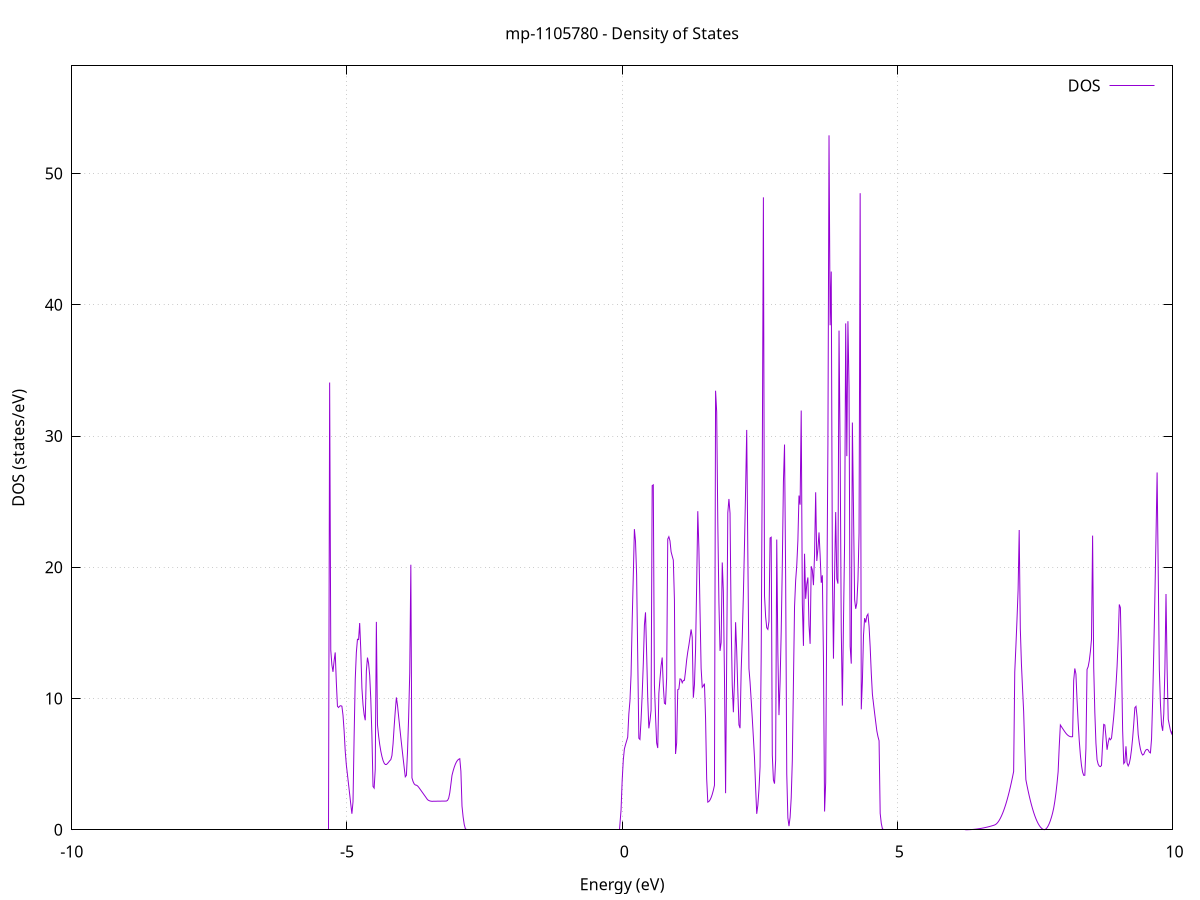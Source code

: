 set title 'mp-1105780 - Density of States'
set xlabel 'Energy (eV)'
set ylabel 'DOS (states/eV)'
set grid
set xrange [-10:10]
set yrange [0:58.210]
set xzeroaxis lt -1
set terminal png size 800,600
set output 'mp-1105780_dos_gnuplot.png'
plot '-' using 1:2 with lines title 'DOS'
-15.257100 0.000000
-15.236900 0.000000
-15.216700 0.000000
-15.196500 0.000000
-15.176300 0.000000
-15.156100 0.000000
-15.135900 0.000000
-15.115700 0.000000
-15.095400 0.000000
-15.075200 0.000000
-15.055000 0.000000
-15.034800 0.000000
-15.014600 0.000000
-14.994400 0.000000
-14.974200 0.000000
-14.954000 0.000000
-14.933800 0.000000
-14.913600 0.000000
-14.893400 0.000000
-14.873200 0.000000
-14.852900 0.000000
-14.832700 0.000000
-14.812500 0.000000
-14.792300 0.000000
-14.772100 0.000000
-14.751900 0.000000
-14.731700 0.000000
-14.711500 0.000000
-14.691300 0.000000
-14.671100 0.000000
-14.650900 0.000000
-14.630700 0.000000
-14.610400 0.000000
-14.590200 0.000000
-14.570000 0.000000
-14.549800 0.000000
-14.529600 0.000000
-14.509400 0.000000
-14.489200 0.000000
-14.469000 0.000000
-14.448800 0.000000
-14.428600 0.000000
-14.408400 0.000000
-14.388200 0.000000
-14.367900 0.000000
-14.347700 0.000000
-14.327500 0.000000
-14.307300 0.000000
-14.287100 0.000000
-14.266900 0.000000
-14.246700 0.000000
-14.226500 0.000000
-14.206300 0.000000
-14.186100 0.000000
-14.165900 0.000000
-14.145700 0.000000
-14.125400 0.000000
-14.105200 0.000000
-14.085000 0.000000
-14.064800 0.000000
-14.044600 0.000000
-14.024400 0.000000
-14.004200 0.000000
-13.984000 0.000000
-13.963800 0.000000
-13.943600 0.000000
-13.923400 0.000000
-13.903200 0.000000
-13.882900 0.000000
-13.862700 0.000000
-13.842500 0.000000
-13.822300 0.000000
-13.802100 0.000000
-13.781900 0.000000
-13.761700 0.000000
-13.741500 0.000000
-13.721300 0.000000
-13.701100 0.000000
-13.680900 0.000000
-13.660700 0.000000
-13.640400 0.000000
-13.620200 0.000000
-13.600000 0.000000
-13.579800 0.000000
-13.559600 0.000000
-13.539400 0.000000
-13.519200 0.000000
-13.499000 0.000000
-13.478800 0.000000
-13.458600 0.000000
-13.438400 0.000000
-13.418200 0.000400
-13.397900 0.061500
-13.377700 0.225900
-13.357500 0.493700
-13.337300 0.864800
-13.317100 1.339200
-13.296900 1.915500
-13.276700 2.573900
-13.256500 3.636500
-13.236300 4.758300
-13.216100 5.615100
-13.195900 6.206800
-13.175700 6.533400
-13.155400 6.547000
-13.135200 6.060200
-13.115000 5.477400
-13.094800 4.839300
-13.074600 4.311300
-13.054400 3.911300
-13.034200 3.639300
-13.014000 3.495300
-12.993800 3.470200
-12.973600 3.478900
-12.953400 3.507000
-12.933200 3.554700
-12.912900 3.622300
-12.892700 3.709600
-12.872500 3.816700
-12.852300 4.968600
-12.832100 7.625900
-12.811900 12.276500
-12.791700 16.527600
-12.771500 17.858000
-12.751300 17.383200
-12.731100 14.277600
-12.710900 6.444700
-12.690700 6.595200
-12.670400 6.924800
-12.650200 7.433600
-12.630000 8.166600
-12.609800 9.160000
-12.589600 10.376400
-12.569400 11.309900
-12.549200 11.794900
-12.529000 11.263100
-12.508800 10.491000
-12.488600 9.504800
-12.468400 9.725400
-12.448200 11.910600
-12.427900 14.055000
-12.407700 9.907000
-12.387500 8.702300
-12.367300 8.144200
-12.347100 7.657900
-12.326900 7.243300
-12.306700 6.900400
-12.286500 6.771000
-12.266300 8.753600
-12.246100 11.593800
-12.225900 17.602800
-12.205700 19.385700
-12.185400 23.851600
-12.165200 21.617700
-12.145000 15.127700
-12.124800 11.522900
-12.104600 8.969400
-12.084400 7.582500
-12.064200 8.151600
-12.044000 10.416500
-12.023800 12.368900
-12.003600 13.309600
-11.983400 13.550300
-11.963200 10.910700
-11.942900 11.623200
-11.922700 18.705400
-11.902500 39.929200
-11.882300 50.457000
-11.862100 53.441800
-11.841900 13.059900
-11.821700 2.979000
-11.801500 0.000000
-11.781300 0.000000
-11.761100 0.000000
-11.740900 0.000000
-11.720700 0.000000
-11.700400 0.000000
-11.680200 0.000000
-11.660000 0.672600
-11.639800 3.602400
-11.619600 9.069400
-11.599400 17.557500
-11.579200 64.805800
-11.559000 24.836700
-11.538800 32.464900
-11.518600 39.674500
-11.498400 63.360200
-11.478200 80.331100
-11.457900 21.978300
-11.437700 0.000000
-11.417500 0.000000
-11.397300 0.000000
-11.377100 0.000000
-11.356900 0.000000
-11.336700 0.000000
-11.316500 0.000000
-11.296300 0.000000
-11.276100 0.000000
-11.255900 0.000000
-11.235600 0.000000
-11.215400 0.000000
-11.195200 0.000000
-11.175000 0.000000
-11.154800 0.000000
-11.134600 0.000000
-11.114400 0.000000
-11.094200 0.000000
-11.074000 0.000000
-11.053800 0.000000
-11.033600 0.000000
-11.013400 0.000000
-10.993100 0.000000
-10.972900 0.000000
-10.952700 0.000000
-10.932500 0.000000
-10.912300 0.000000
-10.892100 0.000000
-10.871900 0.000000
-10.851700 0.000000
-10.831500 0.000000
-10.811300 0.000000
-10.791100 0.000000
-10.770900 0.000000
-10.750600 0.000000
-10.730400 0.000000
-10.710200 0.000000
-10.690000 0.000000
-10.669800 0.000000
-10.649600 0.000000
-10.629400 0.000000
-10.609200 0.000000
-10.589000 0.000000
-10.568800 0.000000
-10.548600 0.000000
-10.528400 0.000000
-10.508100 0.000000
-10.487900 0.000000
-10.467700 0.000000
-10.447500 0.000000
-10.427300 0.000000
-10.407100 0.000000
-10.386900 0.000000
-10.366700 0.000000
-10.346500 0.000000
-10.326300 0.000000
-10.306100 0.000000
-10.285900 0.000000
-10.265600 0.000000
-10.245400 0.000000
-10.225200 0.000000
-10.205000 0.000000
-10.184800 0.000000
-10.164600 0.000000
-10.144400 0.000000
-10.124200 0.000000
-10.104000 0.000000
-10.083800 0.000000
-10.063600 0.000000
-10.043400 0.000000
-10.023100 0.000000
-10.002900 0.000000
-9.982700 0.000000
-9.962500 0.000000
-9.942300 0.000000
-9.922100 0.000000
-9.901900 0.000000
-9.881700 0.000000
-9.861500 0.000000
-9.841300 0.000000
-9.821100 0.000000
-9.800900 0.000000
-9.780600 0.000000
-9.760400 0.000000
-9.740200 0.000000
-9.720000 0.000000
-9.699800 0.000000
-9.679600 0.000000
-9.659400 0.000000
-9.639200 0.000000
-9.619000 0.000000
-9.598800 0.000000
-9.578600 0.000000
-9.558400 0.000000
-9.538100 0.000000
-9.517900 0.000000
-9.497700 0.000000
-9.477500 0.000000
-9.457300 0.000000
-9.437100 0.000000
-9.416900 0.000000
-9.396700 0.000000
-9.376500 0.000000
-9.356300 0.000000
-9.336100 0.000000
-9.315900 0.000000
-9.295600 0.000000
-9.275400 0.000000
-9.255200 0.000000
-9.235000 0.000000
-9.214800 0.000000
-9.194600 0.000000
-9.174400 0.000000
-9.154200 0.000000
-9.134000 0.000000
-9.113800 0.000000
-9.093600 0.000000
-9.073400 0.000000
-9.053100 0.000000
-9.032900 0.000000
-9.012700 0.000000
-8.992500 0.000000
-8.972300 0.000000
-8.952100 0.000000
-8.931900 0.000000
-8.911700 0.000000
-8.891500 0.000000
-8.871300 0.000000
-8.851100 0.000000
-8.830900 0.000000
-8.810600 0.000000
-8.790400 0.000000
-8.770200 0.000000
-8.750000 0.000000
-8.729800 0.000000
-8.709600 0.000000
-8.689400 0.000000
-8.669200 0.000000
-8.649000 0.000000
-8.628800 0.000000
-8.608600 0.000000
-8.588400 0.000000
-8.568100 0.000000
-8.547900 0.000000
-8.527700 0.000000
-8.507500 0.000000
-8.487300 0.000000
-8.467100 0.000000
-8.446900 0.000000
-8.426700 0.000000
-8.406500 0.000000
-8.386300 0.000000
-8.366100 0.000000
-8.345900 0.000000
-8.325600 0.000000
-8.305400 0.000000
-8.285200 0.000000
-8.265000 0.000000
-8.244800 0.000000
-8.224600 0.000000
-8.204400 0.000000
-8.184200 0.000000
-8.164000 0.000000
-8.143800 0.000000
-8.123600 0.000000
-8.103400 0.000000
-8.083100 0.000000
-8.062900 0.000000
-8.042700 0.000000
-8.022500 0.000000
-8.002300 0.000000
-7.982100 0.000000
-7.961900 0.000000
-7.941700 0.000000
-7.921500 0.000000
-7.901300 0.000000
-7.881100 0.000000
-7.860900 0.000000
-7.840600 0.000000
-7.820400 0.000000
-7.800200 0.000000
-7.780000 0.000000
-7.759800 0.000000
-7.739600 0.000000
-7.719400 0.000000
-7.699200 0.000000
-7.679000 0.000000
-7.658800 0.000000
-7.638600 0.000000
-7.618400 0.000000
-7.598100 0.000000
-7.577900 0.000000
-7.557700 0.000000
-7.537500 0.000000
-7.517300 0.000000
-7.497100 0.000000
-7.476900 0.000000
-7.456700 0.000000
-7.436500 0.000000
-7.416300 0.000000
-7.396100 0.000000
-7.375900 0.000000
-7.355600 0.000000
-7.335400 0.000000
-7.315200 0.000000
-7.295000 0.000000
-7.274800 0.000000
-7.254600 0.000000
-7.234400 0.000000
-7.214200 0.000000
-7.194000 0.000000
-7.173800 0.000000
-7.153600 0.000000
-7.133400 0.000000
-7.113100 0.000000
-7.092900 0.000000
-7.072700 0.000000
-7.052500 0.000000
-7.032300 0.000000
-7.012100 0.000000
-6.991900 0.000000
-6.971700 0.000000
-6.951500 0.000000
-6.931300 0.000000
-6.911100 0.000000
-6.890900 0.000000
-6.870600 0.000000
-6.850400 0.000000
-6.830200 0.000000
-6.810000 0.000000
-6.789800 0.000000
-6.769600 0.000000
-6.749400 0.000000
-6.729200 0.000000
-6.709000 0.000000
-6.688800 0.000000
-6.668600 0.000000
-6.648300 0.000000
-6.628100 0.000000
-6.607900 0.000000
-6.587700 0.000000
-6.567500 0.000000
-6.547300 0.000000
-6.527100 0.000000
-6.506900 0.000000
-6.486700 0.000000
-6.466500 0.000000
-6.446300 0.000000
-6.426100 0.000000
-6.405800 0.000000
-6.385600 0.000000
-6.365400 0.000000
-6.345200 0.000000
-6.325000 0.000000
-6.304800 0.000000
-6.284600 0.000000
-6.264400 0.000000
-6.244200 0.000000
-6.224000 0.000000
-6.203800 0.000000
-6.183600 0.000000
-6.163300 0.000000
-6.143100 0.000000
-6.122900 0.000000
-6.102700 0.000000
-6.082500 0.000000
-6.062300 0.000000
-6.042100 0.000000
-6.021900 0.000000
-6.001700 0.000000
-5.981500 0.000000
-5.961300 0.000000
-5.941100 0.000000
-5.920800 0.000000
-5.900600 0.000000
-5.880400 0.000000
-5.860200 0.000000
-5.840000 0.000000
-5.819800 0.000000
-5.799600 0.000000
-5.779400 0.000000
-5.759200 0.000000
-5.739000 0.000000
-5.718800 0.000000
-5.698600 0.000000
-5.678300 0.000000
-5.658100 0.000000
-5.637900 0.000000
-5.617700 0.000000
-5.597500 0.000000
-5.577300 0.000000
-5.557100 0.000000
-5.536900 0.000000
-5.516700 0.000000
-5.496500 0.000000
-5.476300 0.000000
-5.456100 0.000000
-5.435800 0.000000
-5.415600 0.000000
-5.395400 0.000000
-5.375200 0.000000
-5.355000 0.000000
-5.334800 0.000000
-5.314600 34.082000
-5.294400 13.697300
-5.274200 12.568000
-5.254000 12.034800
-5.233800 12.876900
-5.213600 13.513200
-5.193300 11.244100
-5.173100 9.412600
-5.152900 9.316800
-5.132700 9.421300
-5.112500 9.455100
-5.092300 9.417100
-5.072100 8.729100
-5.051900 7.542400
-5.031700 5.999100
-5.011500 4.945100
-4.991300 4.205400
-4.971100 3.458200
-4.950800 2.703300
-4.930600 1.940700
-4.910400 1.219600
-4.890200 2.131800
-4.870000 7.124600
-4.849800 11.456900
-4.829600 13.504100
-4.809400 14.516400
-4.789200 14.494000
-4.769000 15.752200
-4.748800 13.687400
-4.728600 10.795200
-4.708300 9.516700
-4.688100 8.771000
-4.667900 8.344700
-4.647700 12.100600
-4.627500 13.121100
-4.607300 12.681400
-4.587100 11.760300
-4.566900 9.926900
-4.546700 7.181100
-4.526500 3.301800
-4.506300 3.175700
-4.486100 4.609200
-4.465800 15.841700
-4.445600 7.992700
-4.425400 7.164900
-4.405200 6.503300
-4.385000 5.988600
-4.364800 5.583800
-4.344600 5.280200
-4.324400 5.077600
-4.304200 4.976100
-4.284000 4.975700
-4.263800 5.049000
-4.243600 5.149000
-4.223300 5.258000
-4.203100 5.345800
-4.182900 5.658900
-4.162700 6.542900
-4.142500 7.870100
-4.122300 9.051000
-4.102100 10.085400
-4.081900 9.485300
-4.061700 8.644500
-4.041500 7.824500
-4.021300 7.025400
-4.001100 6.247000
-3.980800 5.489500
-3.960600 4.752800
-3.940400 4.036900
-3.920200 4.145500
-3.900000 5.928300
-3.879800 8.538200
-3.859600 11.940300
-3.839400 20.193800
-3.819200 3.956900
-3.799000 3.676100
-3.778800 3.496400
-3.758600 3.414600
-3.738300 3.397900
-3.718100 3.344700
-3.697900 3.247900
-3.677700 3.129600
-3.657500 3.011200
-3.637300 2.892400
-3.617100 2.773400
-3.596900 2.654200
-3.576700 2.534700
-3.556500 2.415000
-3.536300 2.295000
-3.516100 2.237800
-3.495800 2.200800
-3.475600 2.178600
-3.455400 2.171100
-3.435200 2.172600
-3.415000 2.174100
-3.394800 2.175500
-3.374600 2.176900
-3.354400 2.178300
-3.334200 2.179700
-3.314000 2.181000
-3.293800 2.182200
-3.273600 2.183500
-3.253300 2.184600
-3.233100 2.185800
-3.212900 2.186900
-3.192700 2.189500
-3.172500 2.241600
-3.152300 2.402900
-3.132100 2.806100
-3.111900 3.463100
-3.091700 4.144200
-3.071500 4.477900
-3.051300 4.759900
-3.031100 4.990300
-3.010800 5.169100
-2.990600 5.296300
-2.970400 5.371800
-2.950200 5.415600
-2.930000 4.466000
-2.909800 1.804400
-2.889600 0.981700
-2.869400 0.407500
-2.849200 0.081700
-2.829000 0.000000
-2.808800 0.000000
-2.788600 0.000000
-2.768300 0.000000
-2.748100 0.000000
-2.727900 0.000000
-2.707700 0.000000
-2.687500 0.000000
-2.667300 0.000000
-2.647100 0.000000
-2.626900 0.000000
-2.606700 0.000000
-2.586500 0.000000
-2.566300 0.000000
-2.546100 0.000000
-2.525800 0.000000
-2.505600 0.000000
-2.485400 0.000000
-2.465200 0.000000
-2.445000 0.000000
-2.424800 0.000000
-2.404600 0.000000
-2.384400 0.000000
-2.364200 0.000000
-2.344000 0.000000
-2.323800 0.000000
-2.303600 0.000000
-2.283300 0.000000
-2.263100 0.000000
-2.242900 0.000000
-2.222700 0.000000
-2.202500 0.000000
-2.182300 0.000000
-2.162100 0.000000
-2.141900 0.000000
-2.121700 0.000000
-2.101500 0.000000
-2.081300 0.000000
-2.061000 0.000000
-2.040800 0.000000
-2.020600 0.000000
-2.000400 0.000000
-1.980200 0.000000
-1.960000 0.000000
-1.939800 0.000000
-1.919600 0.000000
-1.899400 0.000000
-1.879200 0.000000
-1.859000 0.000000
-1.838800 0.000000
-1.818500 0.000000
-1.798300 0.000000
-1.778100 0.000000
-1.757900 0.000000
-1.737700 0.000000
-1.717500 0.000000
-1.697300 0.000000
-1.677100 0.000000
-1.656900 0.000000
-1.636700 0.000000
-1.616500 0.000000
-1.596300 0.000000
-1.576000 0.000000
-1.555800 0.000000
-1.535600 0.000000
-1.515400 0.000000
-1.495200 0.000000
-1.475000 0.000000
-1.454800 0.000000
-1.434600 0.000000
-1.414400 0.000000
-1.394200 0.000000
-1.374000 0.000000
-1.353800 0.000000
-1.333500 0.000000
-1.313300 0.000000
-1.293100 0.000000
-1.272900 0.000000
-1.252700 0.000000
-1.232500 0.000000
-1.212300 0.000000
-1.192100 0.000000
-1.171900 0.000000
-1.151700 0.000000
-1.131500 0.000000
-1.111300 0.000000
-1.091000 0.000000
-1.070800 0.000000
-1.050600 0.000000
-1.030400 0.000000
-1.010200 0.000000
-0.990000 0.000000
-0.969800 0.000000
-0.949600 0.000000
-0.929400 0.000000
-0.909200 0.000000
-0.889000 0.000000
-0.868800 0.000000
-0.848500 0.000000
-0.828300 0.000000
-0.808100 0.000000
-0.787900 0.000000
-0.767700 0.000000
-0.747500 0.000000
-0.727300 0.000000
-0.707100 0.000000
-0.686900 0.000000
-0.666700 0.000000
-0.646500 0.000000
-0.626300 0.000000
-0.606000 0.000000
-0.585800 0.000000
-0.565600 0.000000
-0.545400 0.000000
-0.525200 0.000000
-0.505000 0.000000
-0.484800 0.000000
-0.464600 0.000000
-0.444400 0.000000
-0.424200 0.000000
-0.404000 0.000000
-0.383800 0.000000
-0.363500 0.000000
-0.343300 0.000000
-0.323100 0.000000
-0.302900 0.000000
-0.282700 0.000000
-0.262500 0.000000
-0.242300 0.000000
-0.222100 0.000000
-0.201900 0.000000
-0.181700 0.000000
-0.161500 0.000000
-0.141300 0.000000
-0.121000 0.000000
-0.100800 0.000000
-0.080600 0.000000
-0.060400 0.000000
-0.040200 0.000000
-0.020000 1.498200
0.000200 3.735100
0.020400 5.287400
0.040600 6.155000
0.060800 6.482000
0.081000 6.768300
0.101200 7.056400
0.121500 8.821200
0.141700 9.815300
0.161900 11.798400
0.182100 15.868300
0.202300 19.288700
0.222500 22.910000
0.242700 21.991800
0.262900 19.449800
0.283100 13.166000
0.303300 6.978200
0.323500 6.882300
0.343700 8.373700
0.364000 10.291200
0.384200 12.634800
0.404400 15.594100
0.424600 16.568100
0.444800 13.497900
0.465000 10.028800
0.485200 7.730400
0.505400 8.302700
0.525600 9.103600
0.545800 26.224200
0.566000 26.284600
0.586200 11.047300
0.606500 8.693700
0.626700 6.618300
0.646900 6.229400
0.667100 10.388400
0.687300 11.487800
0.707500 12.483900
0.727700 13.127500
0.747900 10.954300
0.768100 9.643900
0.788300 9.580400
0.808500 11.573600
0.828700 22.153400
0.849000 22.332900
0.869200 22.010400
0.889400 21.185900
0.909600 20.856500
0.929800 20.549400
0.950000 17.515500
0.970200 5.776200
0.990400 6.619000
1.010600 10.676800
1.030800 10.721800
1.051000 11.498400
1.071200 11.467100
1.091500 11.202900
1.111700 11.381000
1.131900 11.389200
1.152100 12.101500
1.172300 12.939500
1.192500 13.559100
1.212700 14.069700
1.232900 14.652900
1.253100 15.266200
1.273300 14.678600
1.293500 10.065300
1.313700 11.044100
1.334000 13.741600
1.354200 18.698300
1.374400 24.277200
1.394600 21.429300
1.414800 16.726100
1.435000 12.304800
1.455200 10.858300
1.475400 10.967200
1.495600 11.136000
1.515800 8.479900
1.536000 3.888000
1.556200 2.107000
1.576500 2.156200
1.596700 2.271000
1.616900 2.451500
1.637100 2.697600
1.657300 3.009500
1.677500 3.387000
1.697700 33.456900
1.717900 31.835200
1.738100 23.429400
1.758300 17.356600
1.778500 13.629400
1.798700 14.265200
1.819000 20.369400
1.839200 18.142800
1.859400 11.556500
1.879600 2.785800
1.899800 13.188800
1.920000 24.160900
1.940200 25.207100
1.960400 24.113400
1.980600 15.749800
2.000800 11.025100
2.021000 8.956200
2.041200 11.344300
2.061500 15.816300
2.081700 13.608200
2.101900 10.580100
2.122100 7.999700
2.142300 7.741400
2.162500 12.070700
2.182700 14.697800
2.202900 17.935500
2.223100 21.730200
2.243300 25.916000
2.263500 30.468800
2.283800 21.111700
2.304000 12.292100
2.324200 11.247600
2.344400 9.897800
2.364600 8.484200
2.384800 7.010800
2.405000 5.471000
2.425200 3.203100
2.445400 1.214400
2.465600 1.871200
2.485800 3.065200
2.506000 4.796300
2.526300 13.136500
2.546500 28.178300
2.566700 48.192000
2.586900 17.822600
2.607100 16.243700
2.627300 15.393000
2.647500 15.270500
2.667700 15.880500
2.687900 22.231600
2.708100 22.293800
2.728300 5.697500
2.748500 3.800300
2.768800 3.516800
2.789000 5.325200
2.809200 22.115800
2.829400 13.518200
2.849600 8.735600
2.869800 11.251900
2.890000 15.075400
2.910200 20.167500
2.930400 26.528000
2.950600 29.353000
2.970800 19.290700
2.991000 4.256700
3.011300 0.905600
3.031500 0.279700
3.051700 0.950700
3.071900 2.425100
3.092100 5.270800
3.112300 11.180000
3.132500 17.004100
3.152700 18.987500
3.172900 20.158400
3.193100 22.022900
3.213300 25.469500
3.233500 24.773300
3.253800 31.946200
3.274000 17.270600
3.294200 14.012700
3.314400 21.033900
3.334600 17.600000
3.354800 18.725000
3.375000 19.226100
3.395200 15.587900
3.415400 14.167000
3.435600 20.080900
3.455800 19.798700
3.476000 18.639100
3.496300 20.975700
3.516500 25.715500
3.536700 20.480400
3.556900 21.375500
3.577100 22.659600
3.597300 20.924900
3.617500 18.822600
3.637700 19.391100
3.657900 13.050000
3.678100 1.389400
3.698300 3.580700
3.718500 16.976100
3.738800 29.395500
3.759000 52.918200
3.779200 38.442700
3.799400 42.537000
3.819600 19.986200
3.839800 13.038000
3.860000 19.389500
3.880200 24.210100
3.900400 19.132100
3.920600 18.756500
3.940800 38.035500
3.961000 28.970900
3.981300 15.293800
4.001500 9.462300
4.021700 15.877600
4.041900 21.829800
4.062100 38.588700
4.082300 28.471800
4.102500 38.751900
4.122700 33.698600
4.142900 13.971600
4.163100 12.660300
4.183300 31.031900
4.203500 24.449400
4.223800 17.544400
4.244000 16.837500
4.264200 17.267600
4.284400 18.985300
4.304600 22.611000
4.324800 48.507800
4.345000 9.180200
4.365200 11.271400
4.385400 14.810700
4.405600 16.127900
4.425800 15.795200
4.446000 16.291700
4.466300 16.434700
4.486500 15.508400
4.506700 13.923000
4.526900 11.930300
4.547100 10.330900
4.567300 9.598800
4.587500 8.888200
4.607700 8.199000
4.627900 7.531400
4.648100 7.105100
4.668300 6.782500
4.688500 1.250000
4.708800 0.485900
4.729000 0.076200
4.749200 0.000000
4.769400 0.000000
4.789600 0.000000
4.809800 0.000000
4.830000 0.000000
4.850200 0.000000
4.870400 0.000000
4.890600 0.000000
4.910800 0.000000
4.931000 0.000000
4.951300 0.000000
4.971500 0.000000
4.991700 0.000000
5.011900 0.000000
5.032100 0.000000
5.052300 0.000000
5.072500 0.000000
5.092700 0.000000
5.112900 0.000000
5.133100 0.000000
5.153300 0.000000
5.173500 0.000000
5.193800 0.000000
5.214000 0.000000
5.234200 0.000000
5.254400 0.000000
5.274600 0.000000
5.294800 0.000000
5.315000 0.000000
5.335200 0.000000
5.355400 0.000000
5.375600 0.000000
5.395800 0.000000
5.416000 0.000000
5.436300 0.000000
5.456500 0.000000
5.476700 0.000000
5.496900 0.000000
5.517100 0.000000
5.537300 0.000000
5.557500 0.000000
5.577700 0.000000
5.597900 0.000000
5.618100 0.000000
5.638300 0.000000
5.658500 0.000000
5.678800 0.000000
5.699000 0.000000
5.719200 0.000000
5.739400 0.000000
5.759600 0.000000
5.779800 0.000000
5.800000 0.000000
5.820200 0.000000
5.840400 0.000000
5.860600 0.000000
5.880800 0.000000
5.901000 0.000000
5.921300 0.000000
5.941500 0.000000
5.961700 0.000000
5.981900 0.000000
6.002100 0.000000
6.022300 0.000000
6.042500 0.000000
6.062700 0.000000
6.082900 0.000000
6.103100 0.000000
6.123300 0.000000
6.143500 0.000000
6.163800 0.000000
6.184000 0.000000
6.204200 0.000000
6.224400 0.000000
6.244600 0.000300
6.264800 0.001500
6.285000 0.003800
6.305200 0.007200
6.325400 0.011500
6.345600 0.016900
6.365800 0.023300
6.386000 0.030700
6.406300 0.039200
6.426500 0.048600
6.446700 0.059100
6.466900 0.070700
6.487100 0.083200
6.507300 0.096800
6.527500 0.111400
6.547700 0.127000
6.567900 0.143700
6.588100 0.161400
6.608300 0.180100
6.628500 0.199800
6.648800 0.220600
6.669000 0.242400
6.689200 0.265200
6.709400 0.289000
6.729600 0.313900
6.749800 0.339700
6.770000 0.368300
6.790200 0.416700
6.810400 0.491200
6.830600 0.592000
6.850800 0.718900
6.871100 0.869600
6.891300 1.042900
6.911500 1.238800
6.931700 1.457400
6.951900 1.698700
6.972100 1.962600
6.992300 2.249100
7.012500 2.558300
7.032700 2.890100
7.052900 3.244600
7.073100 3.621700
7.093300 4.021500
7.113600 4.443900
7.133800 12.019900
7.154000 13.927400
7.174200 15.988200
7.194400 18.251400
7.214600 22.842500
7.234800 15.332100
7.255000 12.631700
7.275200 10.761800
7.295400 9.002400
7.315600 6.127600
7.335800 3.817200
7.356100 3.380400
7.376300 2.972300
7.396500 2.590400
7.416700 2.234800
7.436900 1.905400
7.457100 1.602200
7.477300 1.325300
7.497500 1.074700
7.517700 0.850300
7.537900 0.652100
7.558100 0.480200
7.578300 0.334600
7.598600 0.215200
7.618800 0.122000
7.639000 0.055100
7.659200 0.014400
7.679400 0.010400
7.699600 0.061400
7.719800 0.155000
7.740000 0.291300
7.760200 0.470300
7.780400 0.691900
7.800600 0.956100
7.820800 1.263000
7.841100 1.647200
7.861300 2.154700
7.881500 2.785700
7.901700 3.540200
7.921900 4.418300
7.942100 6.357200
7.962300 7.984800
7.982500 7.853100
8.002700 7.723600
8.022900 7.596200
8.043100 7.471000
8.063300 7.354100
8.083600 7.258000
8.103800 7.182900
8.124000 7.128900
8.144200 7.095900
8.164400 7.084100
8.184600 7.093200
8.204800 11.381100
8.225000 12.291600
8.245200 11.877500
8.265400 9.884000
8.285600 8.189000
8.305800 6.792600
8.326100 5.694800
8.346300 4.895500
8.366500 4.391700
8.386700 4.148200
8.406900 4.154500
8.427100 6.202800
8.447300 12.219800
8.467500 12.427400
8.487700 12.879100
8.507900 13.575100
8.528100 14.515300
8.548300 22.417200
8.568600 12.340200
8.588800 8.938300
8.609000 6.590200
8.629200 5.336300
8.649400 4.998200
8.669600 4.847800
8.689800 4.814000
8.710000 4.903500
8.730200 6.562400
8.750400 8.031500
8.770600 7.983600
8.790800 7.113300
8.811100 6.097200
8.831300 6.647500
8.851500 6.979200
8.871700 6.860800
8.891900 6.979800
8.912100 7.761100
8.932300 8.616100
8.952500 9.680600
8.972700 10.954600
8.992900 12.440500
9.013100 14.457700
9.033300 17.169400
9.053600 16.920800
9.073800 12.722100
9.094000 7.570800
9.114200 5.046200
9.134400 5.160900
9.154600 6.361700
9.174800 5.087400
9.195000 4.866100
9.215200 5.056000
9.235400 5.474400
9.255600 6.119700
9.275800 6.989000
9.296100 8.079400
9.316300 9.303700
9.336500 9.404900
9.356700 8.606500
9.376900 7.254800
9.397100 6.613900
9.417300 6.141500
9.437500 5.837300
9.457700 5.694800
9.477900 5.749100
9.498100 5.953300
9.518300 6.088000
9.538600 6.128300
9.558800 6.074200
9.579000 5.916400
9.599200 5.858400
9.619400 6.935900
9.639600 9.863100
9.659800 13.627300
9.680000 17.760100
9.700200 22.290800
9.720400 27.229300
9.740600 19.694600
9.760800 12.221200
9.781100 9.566300
9.801300 7.990900
9.821500 7.538900
9.841700 8.825700
9.861900 12.288800
9.882100 17.968400
9.902300 12.238900
9.922500 8.423400
9.942700 7.978100
9.962900 7.572600
9.983100 7.328200
10.003300 7.628300
10.023600 8.435000
10.043800 9.625200
10.064000 11.196300
10.084200 12.758300
10.104400 8.094200
10.124600 6.149400
10.144800 4.656600
10.165000 3.620500
10.185200 3.041900
10.205400 2.926600
10.225600 3.275700
10.245800 4.025300
10.266100 5.780100
10.286300 9.067800
10.306500 13.382600
10.326700 21.483000
10.346900 19.091200
10.367100 16.982000
10.387300 21.291600
10.407500 25.102300
10.427700 25.888900
10.447900 23.651400
10.468100 24.225800
10.488300 40.802700
10.508600 23.768600
10.528800 18.951900
10.549000 17.303500
10.569200 17.600200
10.589400 15.400500
10.609600 9.159700
10.629800 7.622800
10.650000 6.343000
10.670200 5.175800
10.690400 4.729000
10.710600 5.619400
10.730800 27.924700
10.751100 31.249800
10.771300 27.046400
10.791500 25.301500
10.811700 27.007300
10.831900 17.724400
10.852100 5.875100
10.872300 5.766600
10.892500 5.602000
10.912700 5.350400
10.932900 5.011700
10.953100 4.585900
10.973300 4.044500
10.993600 3.206400
11.013800 2.039800
11.034000 0.544800
11.054200 0.000000
11.074400 0.000000
11.094600 15.380000
11.114800 25.738700
11.135000 21.252300
11.155200 23.688600
11.175400 24.608000
11.195600 21.444800
11.215900 19.264500
11.236100 16.117100
11.256300 9.399400
11.276500 4.951800
11.296700 5.437400
11.316900 8.611600
11.337100 14.603600
11.357300 18.294200
11.377500 16.975000
11.397700 15.428300
11.417900 13.654200
11.438100 13.070300
11.458400 12.915300
11.478600 12.673600
11.498800 14.989200
11.519000 18.150500
11.539200 12.850100
11.559400 8.839000
11.579600 25.540300
11.599800 29.108700
11.620000 13.720800
11.640200 14.584400
11.660400 16.096300
11.680600 17.565300
11.700900 18.930700
11.721100 20.192400
11.741300 24.582300
11.761500 8.320800
11.781700 5.894000
11.801900 4.361000
11.822100 3.109100
11.842300 2.138300
11.862500 1.448700
11.882700 1.040200
11.902900 0.821700
11.923100 0.631500
11.943400 0.466200
11.963600 0.325900
11.983800 0.210700
12.004000 0.120500
12.024200 0.055400
12.044400 0.015200
12.064600 0.000100
12.084800 0.000000
12.105000 0.000000
12.125200 0.000000
12.145400 0.000000
12.165600 0.000000
12.185900 0.000000
12.206100 0.000000
12.226300 0.000000
12.246500 0.000000
12.266700 0.000000
12.286900 0.000000
12.307100 0.000000
12.327300 0.000000
12.347500 0.000000
12.367700 0.000000
12.387900 0.000000
12.408100 0.000000
12.428400 0.000000
12.448600 0.000000
12.468800 0.000000
12.489000 0.000000
12.509200 0.000000
12.529400 0.000000
12.549600 0.000000
12.569800 0.000000
12.590000 0.000000
12.610200 0.000000
12.630400 0.000000
12.650600 0.000000
12.670900 0.000000
12.691100 0.000000
12.711300 0.000000
12.731500 0.000000
12.751700 0.000000
12.771900 0.000000
12.792100 0.000000
12.812300 0.000000
12.832500 0.000000
12.852700 0.000000
12.872900 0.000000
12.893100 0.000000
12.913400 0.000000
12.933600 0.000000
12.953800 0.000000
12.974000 0.000000
12.994200 0.000000
13.014400 0.000000
13.034600 0.000000
13.054800 0.000000
13.075000 0.000000
13.095200 0.000000
13.115400 0.000000
13.135600 0.000000
13.155900 0.000000
13.176100 0.000000
13.196300 0.000000
13.216500 0.000000
13.236700 0.000000
13.256900 0.000000
13.277100 0.000000
13.297300 0.016400
13.317500 0.044000
13.337700 0.075100
13.357900 0.109700
13.378100 0.147800
13.398400 0.189500
13.418600 0.234700
13.438800 0.283300
13.459000 0.335400
13.479200 0.389800
13.499400 0.446300
13.519600 0.504800
13.539800 0.565500
13.560000 0.628300
13.580200 0.693200
13.600400 0.760200
13.620600 0.829300
13.640900 0.900500
13.661100 0.973800
13.681300 1.049200
13.701500 1.127300
13.721700 1.211700
13.741900 1.303000
13.762100 1.401200
13.782300 1.506300
13.802500 1.618200
13.822700 1.737000
13.842900 1.862700
13.863100 1.995200
13.883400 2.134700
13.903600 2.279500
13.923800 2.427800
13.944000 2.579600
13.964200 2.735000
13.984400 2.893800
14.004600 3.056100
14.024800 3.558000
14.045000 4.369500
14.065200 5.874500
14.085400 5.917100
14.105600 5.948500
14.125900 5.968500
14.146100 5.977400
14.166300 5.974900
14.186500 5.961200
14.206700 5.936300
14.226900 5.900000
14.247100 5.852500
14.267300 5.793700
14.287500 5.847300
14.307700 6.294000
14.327900 6.656000
14.348100 6.933300
14.368400 6.540200
14.388600 6.114800
14.408800 5.690800
14.429000 5.268100
14.449200 4.846700
14.469400 4.426700
14.489600 4.010000
14.509800 3.606400
14.530000 3.217600
14.550200 2.843500
14.570400 2.484200
14.590600 2.139600
14.610900 1.809600
14.631100 1.494500
14.651300 1.194000
14.671500 0.908200
14.691700 0.637200
14.711900 0.384000
14.732100 0.189800
14.752300 0.067500
14.772500 0.014700
14.792700 0.000000
14.812900 1.255500
14.833100 3.904900
14.853400 7.256300
14.873600 14.262200
14.893800 18.033500
14.914000 17.786000
14.934200 15.582000
14.954400 11.551300
14.974600 10.768800
14.994800 10.148800
15.015000 9.691400
15.035200 9.396500
15.055400 9.519300
15.075600 10.025500
15.095900 19.303500
15.116100 15.618400
15.136300 8.878900
15.156500 4.195100
15.176700 4.141700
15.196900 5.251400
15.217100 6.585900
15.237300 8.127300
15.257500 9.780200
15.277700 15.171200
15.297900 16.884200
15.318100 17.771100
15.338400 18.864400
15.358600 17.528900
15.378800 13.184500
15.399000 9.691900
15.419200 9.467400
15.439400 9.138600
15.459600 8.705500
15.479800 8.168100
15.500000 7.526300
15.520200 6.889900
15.540400 6.696100
15.560600 6.480100
15.580900 6.242000
15.601100 7.158900
15.621300 9.573700
15.641500 11.458200
15.661700 12.853300
15.681900 14.434800
15.702100 15.053000
15.722300 17.039300
15.742500 17.936000
15.762700 14.703400
15.782900 12.208400
15.803200 6.453400
15.823400 5.917500
15.843600 5.497600
15.863800 5.260600
15.884000 5.441300
15.904200 5.984000
15.924400 6.076000
15.944600 6.312000
15.964800 7.906400
15.985000 10.992900
16.005200 15.757200
16.025400 14.642100
16.045700 14.993100
16.065900 14.751900
16.086100 12.600300
16.106300 10.683300
16.126500 9.107400
16.146700 7.872400
16.166900 6.974300
16.187100 6.388700
16.207300 6.111700
16.227500 6.143100
16.247700 6.483100
16.267900 7.061100
16.288200 8.067900
16.308400 10.082100
16.328600 11.244300
16.348800 8.986000
16.369000 5.263400
16.389200 2.912900
16.409400 1.818900
16.429600 1.889700
16.449800 2.324900
16.470000 2.938600
16.490200 3.746200
16.510400 5.245800
16.530700 10.930600
16.550900 11.584900
16.571100 12.220900
16.591300 13.135000
16.611500 13.958600
16.631700 14.603800
16.651900 14.959700
16.672100 15.216800
16.692300 15.436100
16.712500 15.617700
16.732700 11.640400
16.752900 5.917700
16.773200 5.161700
16.793400 4.523100
16.813600 4.546300
16.833800 6.468900
16.854000 10.927700
16.874200 11.772100
16.894400 12.327000
16.914600 12.718200
16.934800 12.906500
16.955000 12.870200
16.975200 12.480800
16.995400 11.753000
17.015700 10.887800
17.035900 10.066300
17.056100 9.340200
17.076300 8.709600
17.096500 9.079600
17.116700 10.398500
17.136900 11.449500
17.157100 10.741300
17.177300 7.517000
17.197500 4.439200
17.217700 10.980600
17.237900 26.300500
17.258200 23.173100
17.278400 16.194400
17.298600 14.129700
17.318800 13.100700
17.339000 11.417300
17.359200 10.957200
17.379400 11.193300
17.399600 11.186000
17.419800 10.945000
17.440000 10.511800
17.460200 9.163700
17.480400 6.390100
17.500700 5.953100
17.520900 6.884300
17.541100 8.629000
17.561300 13.453900
17.581500 17.636300
17.601700 15.391200
17.621900 14.487200
17.642100 13.464600
17.662300 12.323500
17.682500 11.048100
17.702700 9.632200
17.722900 8.864300
17.743200 8.699600
17.763400 8.978900
17.783600 10.008100
17.803800 12.497400
17.824000 19.518700
17.844200 12.824900
17.864400 3.423000
17.884600 4.031200
17.904800 4.824600
17.925000 6.512000
17.945200 10.775900
17.965400 17.441600
17.985700 20.099000
18.005900 16.080500
18.026100 14.862700
18.046300 14.044800
18.066500 13.252700
18.086700 13.295900
18.106900 15.798300
18.127100 17.492800
18.147300 9.675100
18.167500 4.292200
18.187700 3.003700
18.207900 2.458900
18.228200 2.644600
18.248400 3.561000
18.268600 5.193400
18.288800 7.986600
18.309000 14.665600
18.329200 22.927300
18.349400 14.816300
18.369600 9.521700
18.389800 9.493400
18.410000 10.459000
18.430200 10.702600
18.450400 10.643400
18.470700 10.462000
18.490900 10.158400
18.511100 10.359000
18.531300 10.077100
18.551500 8.146700
18.571700 5.458600
18.591900 4.343200
18.612100 6.787800
18.632300 17.287600
18.652500 13.302000
18.672700 10.466100
18.692900 8.783700
18.713200 8.177300
18.733400 8.615200
18.753600 9.816100
18.773800 11.316900
18.794000 12.890200
18.814200 13.591700
18.834400 14.594200
18.854600 16.098400
18.874800 11.344300
18.895000 9.582400
18.915200 9.040600
18.935400 8.477900
18.955700 7.931100
18.975900 7.400200
18.996100 8.213300
19.016300 8.535700
19.036500 8.379900
19.056700 8.164500
19.076900 8.034400
19.097100 7.989700
19.117300 8.039900
19.137500 8.274400
19.157700 8.586400
19.177900 8.952500
19.198200 9.347200
19.218400 9.797300
19.238600 10.304000
19.258800 10.867300
19.279000 11.419400
19.299200 21.138500
19.319400 14.354400
19.339600 12.779000
19.359800 11.473300
19.380000 10.437400
19.400200 9.671200
19.420400 9.651300
19.440700 12.986100
19.460900 15.825100
19.481100 17.550200
19.501300 18.161300
19.521500 19.944400
19.541700 17.791800
19.561900 14.083000
19.582100 12.679500
19.602300 11.771400
19.622500 10.024500
19.642700 8.700500
19.662900 7.803400
19.683200 7.217900
19.703400 6.887900
19.723600 6.906200
19.743800 6.915900
19.764000 6.886200
19.784200 7.233900
19.804400 7.800100
19.824600 8.412300
19.844800 9.070500
19.865000 9.774800
19.885200 11.251500
19.905400 19.205100
19.925700 26.136900
19.945900 26.161300
19.966100 18.372600
19.986300 9.154700
20.006500 9.315700
20.026700 9.549100
20.046900 9.855300
20.067100 10.244600
20.087300 10.741100
20.107500 11.350400
20.127700 12.072400
20.148000 13.503900
20.168200 13.676100
20.188400 12.440000
20.208600 11.576200
20.228800 11.632400
20.249000 11.604300
20.269200 11.491800
20.289400 11.301700
20.309600 11.085400
20.329800 10.849200
20.350000 10.587300
20.370200 10.307500
20.390500 10.210400
20.410700 10.216300
20.430900 9.175000
20.451100 9.708100
20.471300 9.613900
20.491500 8.818900
20.511700 8.047100
20.531900 7.786600
20.552100 8.293700
20.572300 9.558600
20.592500 11.690600
20.612700 14.639100
20.633000 16.549000
20.653200 18.561700
20.673400 20.704200
20.693600 16.509200
20.713800 7.518300
20.734000 8.989400
20.754200 12.562600
20.774400 14.431800
20.794600 14.894700
20.814800 9.539900
20.835000 7.389800
20.855200 7.430700
20.875500 8.173000
20.895700 9.616800
20.915900 25.722500
20.936100 26.013100
20.956300 17.182700
20.976500 11.579500
20.996700 9.300700
21.016900 8.879700
21.037100 8.548100
21.057300 8.948400
21.077500 10.527400
21.097700 15.226700
21.118000 15.061900
21.138200 8.089100
21.158400 8.632600
21.178600 9.348600
21.198800 10.602400
21.219000 12.393900
21.239200 14.723300
21.259400 20.771600
21.279600 21.213600
21.299800 18.866400
21.320000 14.379900
21.340200 14.404200
21.360500 24.065200
21.380700 9.490000
21.400900 8.079700
21.421100 6.686800
21.441300 6.403700
21.461500 6.741500
21.481700 7.170500
21.501900 8.116600
21.522100 9.781000
21.542300 11.977900
21.562500 14.123000
21.582700 13.478100
21.603000 10.628800
21.623200 10.120300
21.643400 11.425000
21.663600 13.248800
21.683800 15.583100
21.704000 16.072600
21.724200 15.219000
21.744400 14.196400
21.764600 12.999700
21.784800 12.826800
21.805000 13.227300
21.825200 19.294000
21.845500 11.149800
21.865700 10.282900
21.885900 10.257400
21.906100 10.644800
21.926300 11.397700
21.946500 12.510900
21.966700 13.929400
21.986900 14.740500
22.007100 15.444300
22.027300 16.030000
22.047500 16.137700
22.067700 14.400600
22.088000 11.910800
22.108200 10.021200
22.128400 9.868500
22.148600 13.304300
22.168800 13.873000
22.189000 13.854300
22.209200 13.248100
22.229400 12.054500
22.249600 9.144000
22.269800 9.379000
22.290000 9.779000
22.310200 10.547400
22.330500 10.565600
22.350700 9.833800
22.370900 8.351800
22.391100 7.102900
22.411300 7.397700
22.431500 7.753900
22.451700 10.217200
22.471900 15.077300
22.492100 17.822900
22.512300 15.556600
22.532500 13.879400
22.552700 11.888000
22.573000 9.622000
22.593200 9.471300
22.613400 9.676000
22.633600 10.144300
22.653800 10.876000
22.674000 11.871200
22.694200 15.669800
22.714400 15.786000
22.734600 11.193700
22.754800 8.646200
22.775000 6.897900
22.795200 5.908900
22.815500 5.619800
22.835700 6.075400
22.855900 8.798800
22.876100 21.345300
22.896300 25.862700
22.916500 16.704700
22.936700 13.026100
22.956900 8.792600
22.977100 6.734600
22.997300 5.520900
23.017500 4.697900
23.037700 3.862300
23.058000 2.949200
23.078200 2.047300
23.098400 1.361100
23.118600 0.890600
23.138800 0.635800
23.159000 0.496500
23.179200 0.374500
23.199400 0.269800
23.219600 0.182500
23.239800 0.112500
23.260000 0.059900
23.280200 0.024600
23.300500 0.006300
23.320700 0.000000
23.340900 0.000000
23.361100 0.000000
23.381300 0.000000
23.401500 0.000000
23.421700 0.000000
23.441900 0.000000
23.462100 0.000000
23.482300 0.000000
23.502500 0.000000
23.522700 0.000000
23.543000 0.000000
23.563200 0.000000
23.583400 0.000000
23.603600 0.000000
23.623800 0.000000
23.644000 0.000000
23.664200 0.000000
23.684400 0.000000
23.704600 0.000000
23.724800 0.000000
23.745000 0.000000
23.765200 0.000000
23.785500 0.000000
23.805700 0.000000
23.825900 0.000000
23.846100 0.000000
23.866300 0.000000
23.886500 0.000000
23.906700 0.000000
23.926900 0.000000
23.947100 0.000000
23.967300 0.000000
23.987500 0.000000
24.007700 0.000000
24.028000 0.000000
24.048200 0.000000
24.068400 0.000000
24.088600 0.000000
24.108800 0.000000
24.129000 0.000000
24.149200 0.000000
24.169400 0.000000
24.189600 0.000000
24.209800 0.000000
24.230000 0.000000
24.250200 0.000000
24.270500 0.000000
24.290700 0.000000
24.310900 0.000000
24.331100 0.000000
24.351300 0.000000
24.371500 0.000000
24.391700 0.000000
24.411900 0.000000
24.432100 0.000000
24.452300 0.000000
24.472500 0.000000
24.492700 0.000000
24.513000 0.000000
24.533200 0.000000
24.553400 0.000000
24.573600 0.000000
24.593800 0.000000
24.614000 0.000000
24.634200 0.000000
24.654400 0.000000
24.674600 0.000000
24.694800 0.000000
24.715000 0.000000
24.735300 0.000000
24.755500 0.000000
24.775700 0.000000
24.795900 0.000000
24.816100 0.000000
24.836300 0.000000
24.856500 0.000000
24.876700 0.000000
24.896900 0.000000
24.917100 0.000000
24.937300 0.000000
24.957500 0.000000
24.977800 0.000000
24.998000 0.000000
25.018200 0.000000
25.038400 0.000000
25.058600 0.000000
25.078800 0.000000
25.099000 0.000000
25.119200 0.000000
25.139400 0.000000
25.159600 0.000000
e
